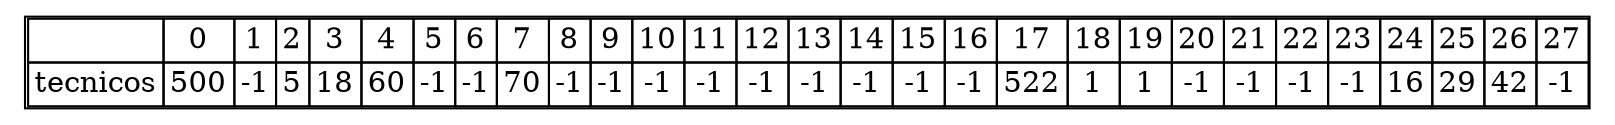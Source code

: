 digraph HashTable {
  node [shape=plaintext];
  hash_table [label=<
    <TABLE BORDER="1" CELLBORDER="1" CELLSPACING="0">
      <TR>
        <TD></TD>
        <TD>0</TD>
        <TD>1</TD>
        <TD>2</TD>
        <TD>3</TD>
        <TD>4</TD>
        <TD>5</TD>
        <TD>6</TD>
        <TD>7</TD>
        <TD>8</TD>
        <TD>9</TD>
        <TD>10</TD>
        <TD>11</TD>
        <TD>12</TD>
        <TD>13</TD>
        <TD>14</TD>
        <TD>15</TD>
        <TD>16</TD>
        <TD>17</TD>
        <TD>18</TD>
        <TD>19</TD>
        <TD>20</TD>
        <TD>21</TD>
        <TD>22</TD>
        <TD>23</TD>
        <TD>24</TD>
        <TD>25</TD>
        <TD>26</TD>
        <TD>27</TD>
      </TR>
      <TR>
        <TD>tecnicos</TD>
        <TD>500</TD>
        <TD>-1</TD>
        <TD>5</TD>
        <TD>18</TD>
        <TD>60</TD>
        <TD>-1</TD>
        <TD>-1</TD>
        <TD>70</TD>
        <TD>-1</TD>
        <TD>-1</TD>
        <TD>-1</TD>
        <TD>-1</TD>
        <TD>-1</TD>
        <TD>-1</TD>
        <TD>-1</TD>
        <TD>-1</TD>
        <TD>-1</TD>
        <TD>522</TD>
        <TD>1</TD>
        <TD>1</TD>
        <TD>-1</TD>
        <TD>-1</TD>
        <TD>-1</TD>
        <TD>-1</TD>
        <TD>16</TD>
        <TD>29</TD>
        <TD>42</TD>
        <TD>-1</TD>
      </TR>
    </TABLE>
  >];
}
